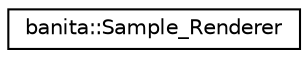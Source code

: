 digraph "Graphical Class Hierarchy"
{
 // LATEX_PDF_SIZE
  edge [fontname="Helvetica",fontsize="10",labelfontname="Helvetica",labelfontsize="10"];
  node [fontname="Helvetica",fontsize="10",shape=record];
  rankdir="LR";
  Node0 [label="banita::Sample_Renderer",height=0.2,width=0.4,color="black", fillcolor="white", style="filled",URL="$de/d36/classbanita_1_1_sample___renderer.html",tooltip=" "];
}
